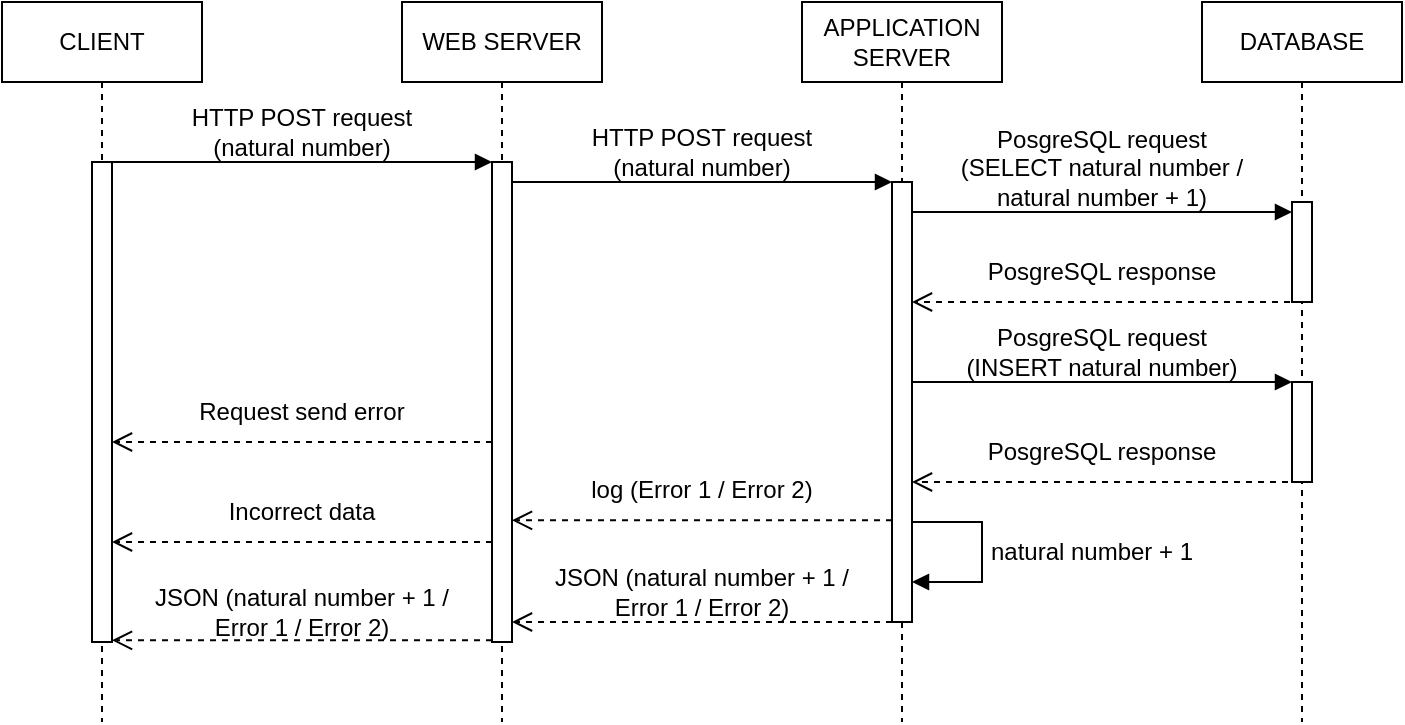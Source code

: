 <mxfile version="22.1.7" type="device">
  <diagram name="Страница — 1" id="Il_Qq5slRIma4_pJpYDA">
    <mxGraphModel dx="795" dy="539" grid="1" gridSize="10" guides="1" tooltips="1" connect="1" arrows="1" fold="1" page="1" pageScale="1" pageWidth="827" pageHeight="1169" math="0" shadow="0">
      <root>
        <mxCell id="0" />
        <mxCell id="1" parent="0" />
        <mxCell id="nsrhyMML2xATmEQM5REy-2" value="CLIENT" style="shape=umlLifeline;perimeter=lifelinePerimeter;whiteSpace=wrap;html=1;container=1;dropTarget=0;collapsible=0;recursiveResize=0;outlineConnect=0;portConstraint=eastwest;newEdgeStyle={&quot;curved&quot;:0,&quot;rounded&quot;:0};" vertex="1" parent="1">
          <mxGeometry x="40" y="40" width="100" height="360" as="geometry" />
        </mxCell>
        <mxCell id="nsrhyMML2xATmEQM5REy-3" value="" style="html=1;points=[[0,0,0,0,5],[0,1,0,0,-5],[1,0,0,0,5],[1,1,0,0,-5]];perimeter=orthogonalPerimeter;outlineConnect=0;targetShapes=umlLifeline;portConstraint=eastwest;newEdgeStyle={&quot;curved&quot;:0,&quot;rounded&quot;:0};" vertex="1" parent="nsrhyMML2xATmEQM5REy-2">
          <mxGeometry x="45" y="80" width="10" height="240" as="geometry" />
        </mxCell>
        <mxCell id="nsrhyMML2xATmEQM5REy-4" value="WEB SERVER" style="shape=umlLifeline;perimeter=lifelinePerimeter;whiteSpace=wrap;html=1;container=1;dropTarget=0;collapsible=0;recursiveResize=0;outlineConnect=0;portConstraint=eastwest;newEdgeStyle={&quot;curved&quot;:0,&quot;rounded&quot;:0};" vertex="1" parent="1">
          <mxGeometry x="240" y="40" width="100" height="360" as="geometry" />
        </mxCell>
        <mxCell id="nsrhyMML2xATmEQM5REy-5" value="" style="html=1;points=[[0,0,0,0,5],[0,1,0,0,-5],[1,0,0,0,5],[1,1,0,0,-5]];perimeter=orthogonalPerimeter;outlineConnect=0;targetShapes=umlLifeline;portConstraint=eastwest;newEdgeStyle={&quot;curved&quot;:0,&quot;rounded&quot;:0};" vertex="1" parent="nsrhyMML2xATmEQM5REy-4">
          <mxGeometry x="45" y="80" width="10" height="240" as="geometry" />
        </mxCell>
        <mxCell id="nsrhyMML2xATmEQM5REy-6" value="APPLICATION SERVER" style="shape=umlLifeline;perimeter=lifelinePerimeter;whiteSpace=wrap;html=1;container=1;dropTarget=0;collapsible=0;recursiveResize=0;outlineConnect=0;portConstraint=eastwest;newEdgeStyle={&quot;curved&quot;:0,&quot;rounded&quot;:0};" vertex="1" parent="1">
          <mxGeometry x="440" y="40" width="100" height="360" as="geometry" />
        </mxCell>
        <mxCell id="nsrhyMML2xATmEQM5REy-7" value="" style="html=1;points=[[0,0,0,0,5],[0,1,0,0,-5],[1,0,0,0,5],[1,1,0,0,-5]];perimeter=orthogonalPerimeter;outlineConnect=0;targetShapes=umlLifeline;portConstraint=eastwest;newEdgeStyle={&quot;curved&quot;:0,&quot;rounded&quot;:0};" vertex="1" parent="nsrhyMML2xATmEQM5REy-6">
          <mxGeometry x="45" y="90" width="10" height="220" as="geometry" />
        </mxCell>
        <mxCell id="nsrhyMML2xATmEQM5REy-29" value="" style="endArrow=block;endFill=1;html=1;edgeStyle=orthogonalEdgeStyle;align=left;verticalAlign=top;rounded=0;" edge="1" parent="nsrhyMML2xATmEQM5REy-6">
          <mxGeometry x="-1" relative="1" as="geometry">
            <mxPoint x="55" y="260" as="sourcePoint" />
            <mxPoint x="55" y="290" as="targetPoint" />
            <Array as="points">
              <mxPoint x="90" y="260" />
              <mxPoint x="90" y="290" />
            </Array>
          </mxGeometry>
        </mxCell>
        <mxCell id="nsrhyMML2xATmEQM5REy-8" value="DATABASE" style="shape=umlLifeline;perimeter=lifelinePerimeter;whiteSpace=wrap;html=1;container=1;dropTarget=0;collapsible=0;recursiveResize=0;outlineConnect=0;portConstraint=eastwest;newEdgeStyle={&quot;curved&quot;:0,&quot;rounded&quot;:0};" vertex="1" parent="1">
          <mxGeometry x="640" y="40" width="100" height="360" as="geometry" />
        </mxCell>
        <mxCell id="nsrhyMML2xATmEQM5REy-9" value="" style="html=1;points=[[0,0,0,0,5],[0,1,0,0,-5],[1,0,0,0,5],[1,1,0,0,-5]];perimeter=orthogonalPerimeter;outlineConnect=0;targetShapes=umlLifeline;portConstraint=eastwest;newEdgeStyle={&quot;curved&quot;:0,&quot;rounded&quot;:0};" vertex="1" parent="nsrhyMML2xATmEQM5REy-8">
          <mxGeometry x="45" y="100" width="10" height="50" as="geometry" />
        </mxCell>
        <mxCell id="nsrhyMML2xATmEQM5REy-10" value="" style="html=1;points=[[0,0,0,0,5],[0,1,0,0,-5],[1,0,0,0,5],[1,1,0,0,-5]];perimeter=orthogonalPerimeter;outlineConnect=0;targetShapes=umlLifeline;portConstraint=eastwest;newEdgeStyle={&quot;curved&quot;:0,&quot;rounded&quot;:0};" vertex="1" parent="nsrhyMML2xATmEQM5REy-8">
          <mxGeometry x="45" y="190" width="10" height="50" as="geometry" />
        </mxCell>
        <mxCell id="nsrhyMML2xATmEQM5REy-19" value="" style="endArrow=block;endFill=1;html=1;edgeStyle=orthogonalEdgeStyle;align=left;verticalAlign=top;rounded=0;entryX=0;entryY=0;entryDx=0;entryDy=5;entryPerimeter=0;" edge="1" parent="nsrhyMML2xATmEQM5REy-8">
          <mxGeometry x="-1" relative="1" as="geometry">
            <mxPoint x="-145" y="190.029" as="sourcePoint" />
            <mxPoint x="45" y="190" as="targetPoint" />
            <Array as="points">
              <mxPoint x="-90" y="190" />
              <mxPoint x="-90" y="190" />
            </Array>
          </mxGeometry>
        </mxCell>
        <mxCell id="nsrhyMML2xATmEQM5REy-21" value="" style="html=1;verticalAlign=bottom;endArrow=open;dashed=1;endSize=8;curved=0;rounded=0;" edge="1" parent="nsrhyMML2xATmEQM5REy-8">
          <mxGeometry relative="1" as="geometry">
            <mxPoint x="55" y="240" as="sourcePoint" />
            <mxPoint x="-145" y="240" as="targetPoint" />
          </mxGeometry>
        </mxCell>
        <mxCell id="nsrhyMML2xATmEQM5REy-27" value="PosgreSQL request &lt;br&gt;(INSERT natural number)" style="text;html=1;strokeColor=none;fillColor=none;align=center;verticalAlign=middle;whiteSpace=wrap;rounded=0;" vertex="1" parent="nsrhyMML2xATmEQM5REy-8">
          <mxGeometry x="-150" y="160" width="200" height="30" as="geometry" />
        </mxCell>
        <mxCell id="nsrhyMML2xATmEQM5REy-11" value="" style="endArrow=block;endFill=1;html=1;edgeStyle=orthogonalEdgeStyle;align=left;verticalAlign=top;rounded=0;exitX=1;exitY=0;exitDx=0;exitDy=5;exitPerimeter=0;entryX=0;entryY=0;entryDx=0;entryDy=5;entryPerimeter=0;" edge="1" parent="1">
          <mxGeometry x="-1" relative="1" as="geometry">
            <mxPoint x="95" y="120" as="sourcePoint" />
            <mxPoint x="285" y="120" as="targetPoint" />
          </mxGeometry>
        </mxCell>
        <mxCell id="nsrhyMML2xATmEQM5REy-13" value="" style="endArrow=block;endFill=1;html=1;edgeStyle=orthogonalEdgeStyle;align=left;verticalAlign=top;rounded=0;exitX=1;exitY=0;exitDx=0;exitDy=5;exitPerimeter=0;entryX=0;entryY=0;entryDx=0;entryDy=5;entryPerimeter=0;" edge="1" parent="1">
          <mxGeometry x="-1" relative="1" as="geometry">
            <mxPoint x="295" y="120" as="sourcePoint" />
            <mxPoint x="485" y="130" as="targetPoint" />
            <Array as="points">
              <mxPoint x="295" y="130" />
            </Array>
          </mxGeometry>
        </mxCell>
        <mxCell id="nsrhyMML2xATmEQM5REy-14" value="" style="endArrow=block;endFill=1;html=1;edgeStyle=orthogonalEdgeStyle;align=left;verticalAlign=top;rounded=0;entryX=0;entryY=0;entryDx=0;entryDy=5;entryPerimeter=0;exitX=1;exitY=0;exitDx=0;exitDy=5;exitPerimeter=0;" edge="1" parent="1" source="nsrhyMML2xATmEQM5REy-7" target="nsrhyMML2xATmEQM5REy-9">
          <mxGeometry x="-1" relative="1" as="geometry">
            <mxPoint x="550" y="160" as="sourcePoint" />
            <mxPoint x="670" y="160" as="targetPoint" />
            <Array as="points">
              <mxPoint x="495" y="145" />
            </Array>
          </mxGeometry>
        </mxCell>
        <mxCell id="nsrhyMML2xATmEQM5REy-15" value="" style="html=1;verticalAlign=bottom;endArrow=open;dashed=1;endSize=8;curved=0;rounded=0;exitX=0;exitY=1;exitDx=0;exitDy=-5;exitPerimeter=0;entryX=1;entryY=1;entryDx=0;entryDy=-5;entryPerimeter=0;" edge="1" parent="1">
          <mxGeometry relative="1" as="geometry">
            <mxPoint x="285" y="359.17" as="sourcePoint" />
            <mxPoint x="95" y="359.17" as="targetPoint" />
          </mxGeometry>
        </mxCell>
        <mxCell id="nsrhyMML2xATmEQM5REy-16" value="" style="html=1;verticalAlign=bottom;endArrow=open;dashed=1;endSize=8;curved=0;rounded=0;exitX=0;exitY=1;exitDx=0;exitDy=-5;exitPerimeter=0;" edge="1" parent="1">
          <mxGeometry relative="1" as="geometry">
            <mxPoint x="485" y="350.0" as="sourcePoint" />
            <mxPoint x="295" y="350.0" as="targetPoint" />
          </mxGeometry>
        </mxCell>
        <mxCell id="nsrhyMML2xATmEQM5REy-17" value="" style="html=1;verticalAlign=bottom;endArrow=open;dashed=1;endSize=8;curved=0;rounded=0;" edge="1" parent="1" target="nsrhyMML2xATmEQM5REy-7">
          <mxGeometry relative="1" as="geometry">
            <mxPoint x="690" y="190" as="sourcePoint" />
            <mxPoint x="500" y="190" as="targetPoint" />
          </mxGeometry>
        </mxCell>
        <mxCell id="nsrhyMML2xATmEQM5REy-22" value="HTTP POST request &lt;br&gt;(natural number)" style="text;html=1;strokeColor=none;fillColor=none;align=center;verticalAlign=middle;whiteSpace=wrap;rounded=0;" vertex="1" parent="1">
          <mxGeometry x="90" y="90" width="200" height="30" as="geometry" />
        </mxCell>
        <mxCell id="nsrhyMML2xATmEQM5REy-24" value="HTTP POST request &lt;br&gt;(natural number)" style="text;html=1;strokeColor=none;fillColor=none;align=center;verticalAlign=middle;whiteSpace=wrap;rounded=0;" vertex="1" parent="1">
          <mxGeometry x="290" y="100" width="200" height="30" as="geometry" />
        </mxCell>
        <mxCell id="nsrhyMML2xATmEQM5REy-25" value="PosgreSQL request &lt;br&gt;(SELECT natural number / &lt;br&gt;natural number + 1)" style="text;html=1;strokeColor=none;fillColor=none;align=center;verticalAlign=middle;whiteSpace=wrap;rounded=0;" vertex="1" parent="1">
          <mxGeometry x="490" y="100" width="200" height="45" as="geometry" />
        </mxCell>
        <mxCell id="nsrhyMML2xATmEQM5REy-26" value="PosgreSQL response" style="text;html=1;strokeColor=none;fillColor=none;align=center;verticalAlign=middle;whiteSpace=wrap;rounded=0;" vertex="1" parent="1">
          <mxGeometry x="490" y="160" width="200" height="30" as="geometry" />
        </mxCell>
        <mxCell id="nsrhyMML2xATmEQM5REy-31" value="natural number + 1" style="text;html=1;strokeColor=none;fillColor=none;align=center;verticalAlign=middle;whiteSpace=wrap;rounded=0;" vertex="1" parent="1">
          <mxGeometry x="530" y="300" width="110" height="30" as="geometry" />
        </mxCell>
        <mxCell id="nsrhyMML2xATmEQM5REy-32" value="JSON (natural number + 1 / &lt;br&gt;Error 1 / Error 2)" style="text;html=1;strokeColor=none;fillColor=none;align=center;verticalAlign=middle;whiteSpace=wrap;rounded=0;" vertex="1" parent="1">
          <mxGeometry x="290" y="320" width="200" height="30" as="geometry" />
        </mxCell>
        <mxCell id="nsrhyMML2xATmEQM5REy-33" value="JSON (natural number + 1 / &lt;br&gt;Error 1 / Error 2)" style="text;html=1;strokeColor=none;fillColor=none;align=center;verticalAlign=middle;whiteSpace=wrap;rounded=0;" vertex="1" parent="1">
          <mxGeometry x="90" y="330" width="200" height="30" as="geometry" />
        </mxCell>
        <mxCell id="nsrhyMML2xATmEQM5REy-34" value="" style="html=1;verticalAlign=bottom;endArrow=open;dashed=1;endSize=8;curved=0;rounded=0;exitX=0;exitY=1;exitDx=0;exitDy=-5;exitPerimeter=0;entryX=1;entryY=1;entryDx=0;entryDy=-5;entryPerimeter=0;" edge="1" parent="1">
          <mxGeometry relative="1" as="geometry">
            <mxPoint x="285" y="310.0" as="sourcePoint" />
            <mxPoint x="95" y="310.0" as="targetPoint" />
          </mxGeometry>
        </mxCell>
        <mxCell id="nsrhyMML2xATmEQM5REy-35" value="Incorrect data" style="text;html=1;strokeColor=none;fillColor=none;align=center;verticalAlign=middle;whiteSpace=wrap;rounded=0;" vertex="1" parent="1">
          <mxGeometry x="90" y="280" width="200" height="30" as="geometry" />
        </mxCell>
        <mxCell id="nsrhyMML2xATmEQM5REy-36" value="" style="html=1;verticalAlign=bottom;endArrow=open;dashed=1;endSize=8;curved=0;rounded=0;exitX=0;exitY=1;exitDx=0;exitDy=-5;exitPerimeter=0;entryX=1;entryY=1;entryDx=0;entryDy=-5;entryPerimeter=0;" edge="1" parent="1">
          <mxGeometry relative="1" as="geometry">
            <mxPoint x="285" y="260.0" as="sourcePoint" />
            <mxPoint x="95" y="260.0" as="targetPoint" />
          </mxGeometry>
        </mxCell>
        <mxCell id="nsrhyMML2xATmEQM5REy-38" value="Request send error" style="text;html=1;strokeColor=none;fillColor=none;align=center;verticalAlign=middle;whiteSpace=wrap;rounded=0;" vertex="1" parent="1">
          <mxGeometry x="90" y="230" width="200" height="30" as="geometry" />
        </mxCell>
        <mxCell id="nsrhyMML2xATmEQM5REy-28" value="PosgreSQL response" style="text;html=1;strokeColor=none;fillColor=none;align=center;verticalAlign=middle;whiteSpace=wrap;rounded=0;" vertex="1" parent="1">
          <mxGeometry x="490" y="250" width="200" height="30" as="geometry" />
        </mxCell>
        <mxCell id="nsrhyMML2xATmEQM5REy-41" value="" style="html=1;verticalAlign=bottom;endArrow=open;dashed=1;endSize=8;curved=0;rounded=0;exitX=0;exitY=1;exitDx=0;exitDy=-5;exitPerimeter=0;" edge="1" parent="1">
          <mxGeometry relative="1" as="geometry">
            <mxPoint x="485" y="299.17" as="sourcePoint" />
            <mxPoint x="295" y="299.17" as="targetPoint" />
          </mxGeometry>
        </mxCell>
        <mxCell id="nsrhyMML2xATmEQM5REy-42" value="log (Error 1 / Error 2)" style="text;html=1;strokeColor=none;fillColor=none;align=center;verticalAlign=middle;whiteSpace=wrap;rounded=0;" vertex="1" parent="1">
          <mxGeometry x="290" y="269.17" width="200" height="30" as="geometry" />
        </mxCell>
      </root>
    </mxGraphModel>
  </diagram>
</mxfile>
